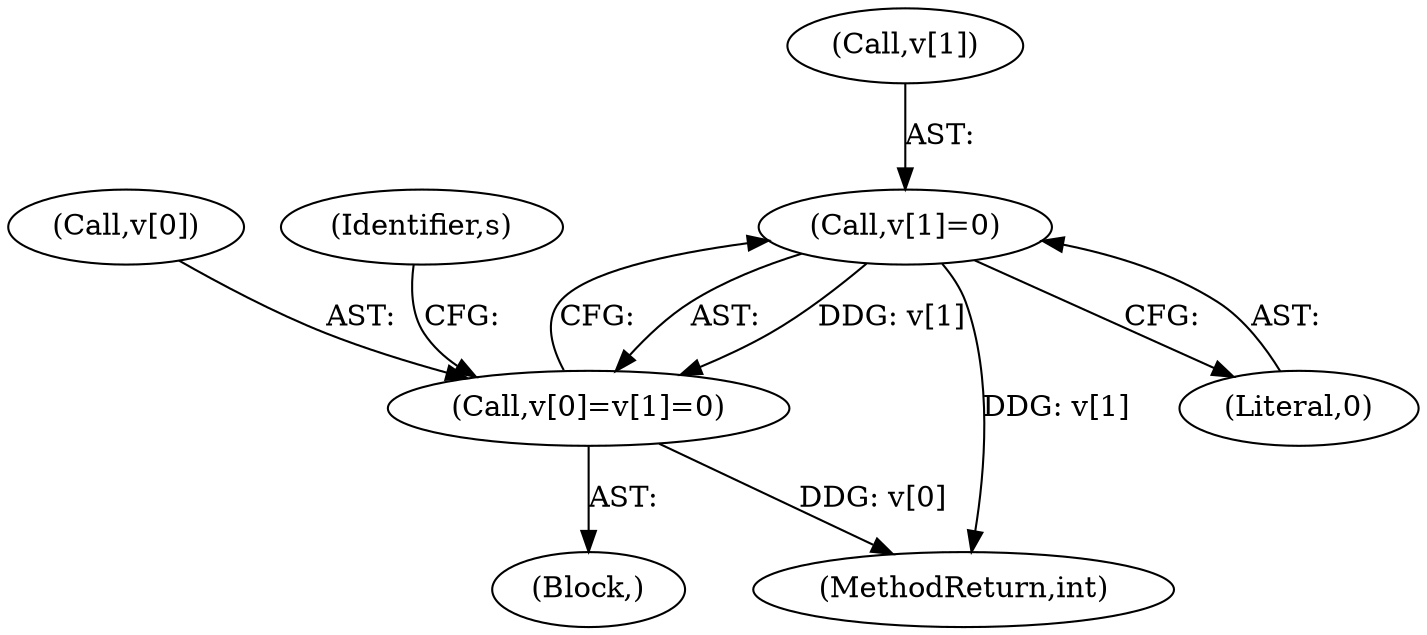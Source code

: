 digraph "0_openssl_280b1f1ad12131defcd986676a8fc9717aaa601b@array" {
"1000162" [label="(Call,v[1]=0)"];
"1000158" [label="(Call,v[0]=v[1]=0)"];
"1000162" [label="(Call,v[1]=0)"];
"1000163" [label="(Call,v[1])"];
"1000159" [label="(Call,v[0])"];
"1000170" [label="(Identifier,s)"];
"1000158" [label="(Call,v[0]=v[1]=0)"];
"1000760" [label="(MethodReturn,int)"];
"1000166" [label="(Literal,0)"];
"1000157" [label="(Block,)"];
"1000162" -> "1000158"  [label="AST: "];
"1000162" -> "1000166"  [label="CFG: "];
"1000163" -> "1000162"  [label="AST: "];
"1000166" -> "1000162"  [label="AST: "];
"1000158" -> "1000162"  [label="CFG: "];
"1000162" -> "1000760"  [label="DDG: v[1]"];
"1000162" -> "1000158"  [label="DDG: v[1]"];
"1000158" -> "1000157"  [label="AST: "];
"1000159" -> "1000158"  [label="AST: "];
"1000170" -> "1000158"  [label="CFG: "];
"1000158" -> "1000760"  [label="DDG: v[0]"];
}
